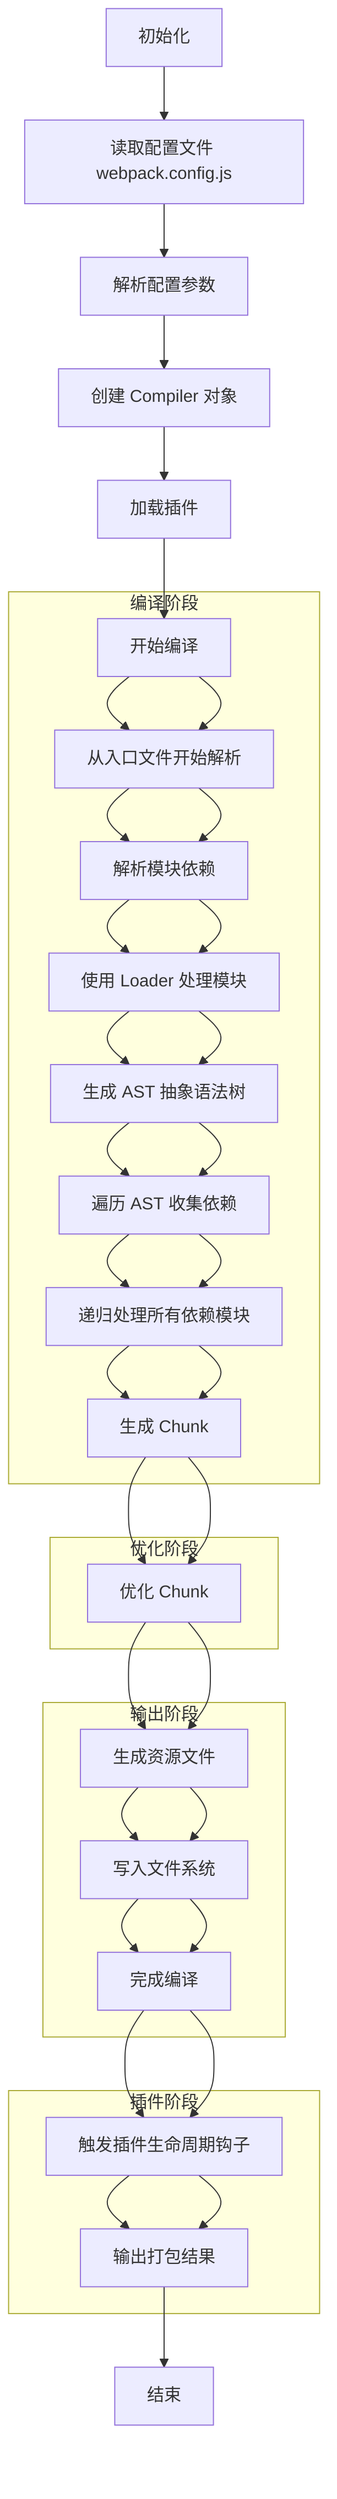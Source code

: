 graph TD
    A[初始化] --> B[读取配置文件 webpack.config.js]
    B --> C[解析配置参数]
    C --> D[创建 Compiler 对象]
    D --> E[加载插件]
    E --> F[开始编译]
    F --> G[从入口文件开始解析]
    G --> H[解析模块依赖]
    H --> I[使用 Loader 处理模块]
    I --> J[生成 AST 抽象语法树]
    J --> K[遍历 AST 收集依赖]
    K --> L[递归处理所有依赖模块]
    L --> M[生成 Chunk]
    M --> N[优化 Chunk]
    N --> O[生成资源文件]
    O --> P[写入文件系统]
    P --> Q[完成编译]
    Q --> R[触发插件生命周期钩子]
    R --> S[输出打包结果]
    S --> T[结束]

    subgraph 编译阶段
        F --> G --> H --> I --> J --> K --> L --> M
    end

    subgraph 优化阶段
        M --> N
    end

    subgraph 输出阶段
        N --> O --> P --> Q
    end

    subgraph 插件阶段
        Q --> R --> S
    end